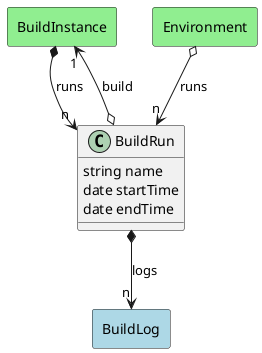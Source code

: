 @startuml

class "BuildRun" as Model {
 string name
 date startTime
 date endTime

 
}

rectangle "BuildInstance" as BuildInstance #lightblue {
}

Model o--> "1" BuildInstance : build


rectangle "BuildLog" as BuildLog #lightblue {
}

Model *--> "n" BuildLog : logs




    rectangle "BuildInstance" as BuildInstance #lightgreen {
    }
    
        BuildInstance   *--> "n" Model : "runs"
    
    rectangle "Environment" as Environment #lightgreen {
    }
    
        Environment   o--> "n" Model : "runs"
    

@enduml
